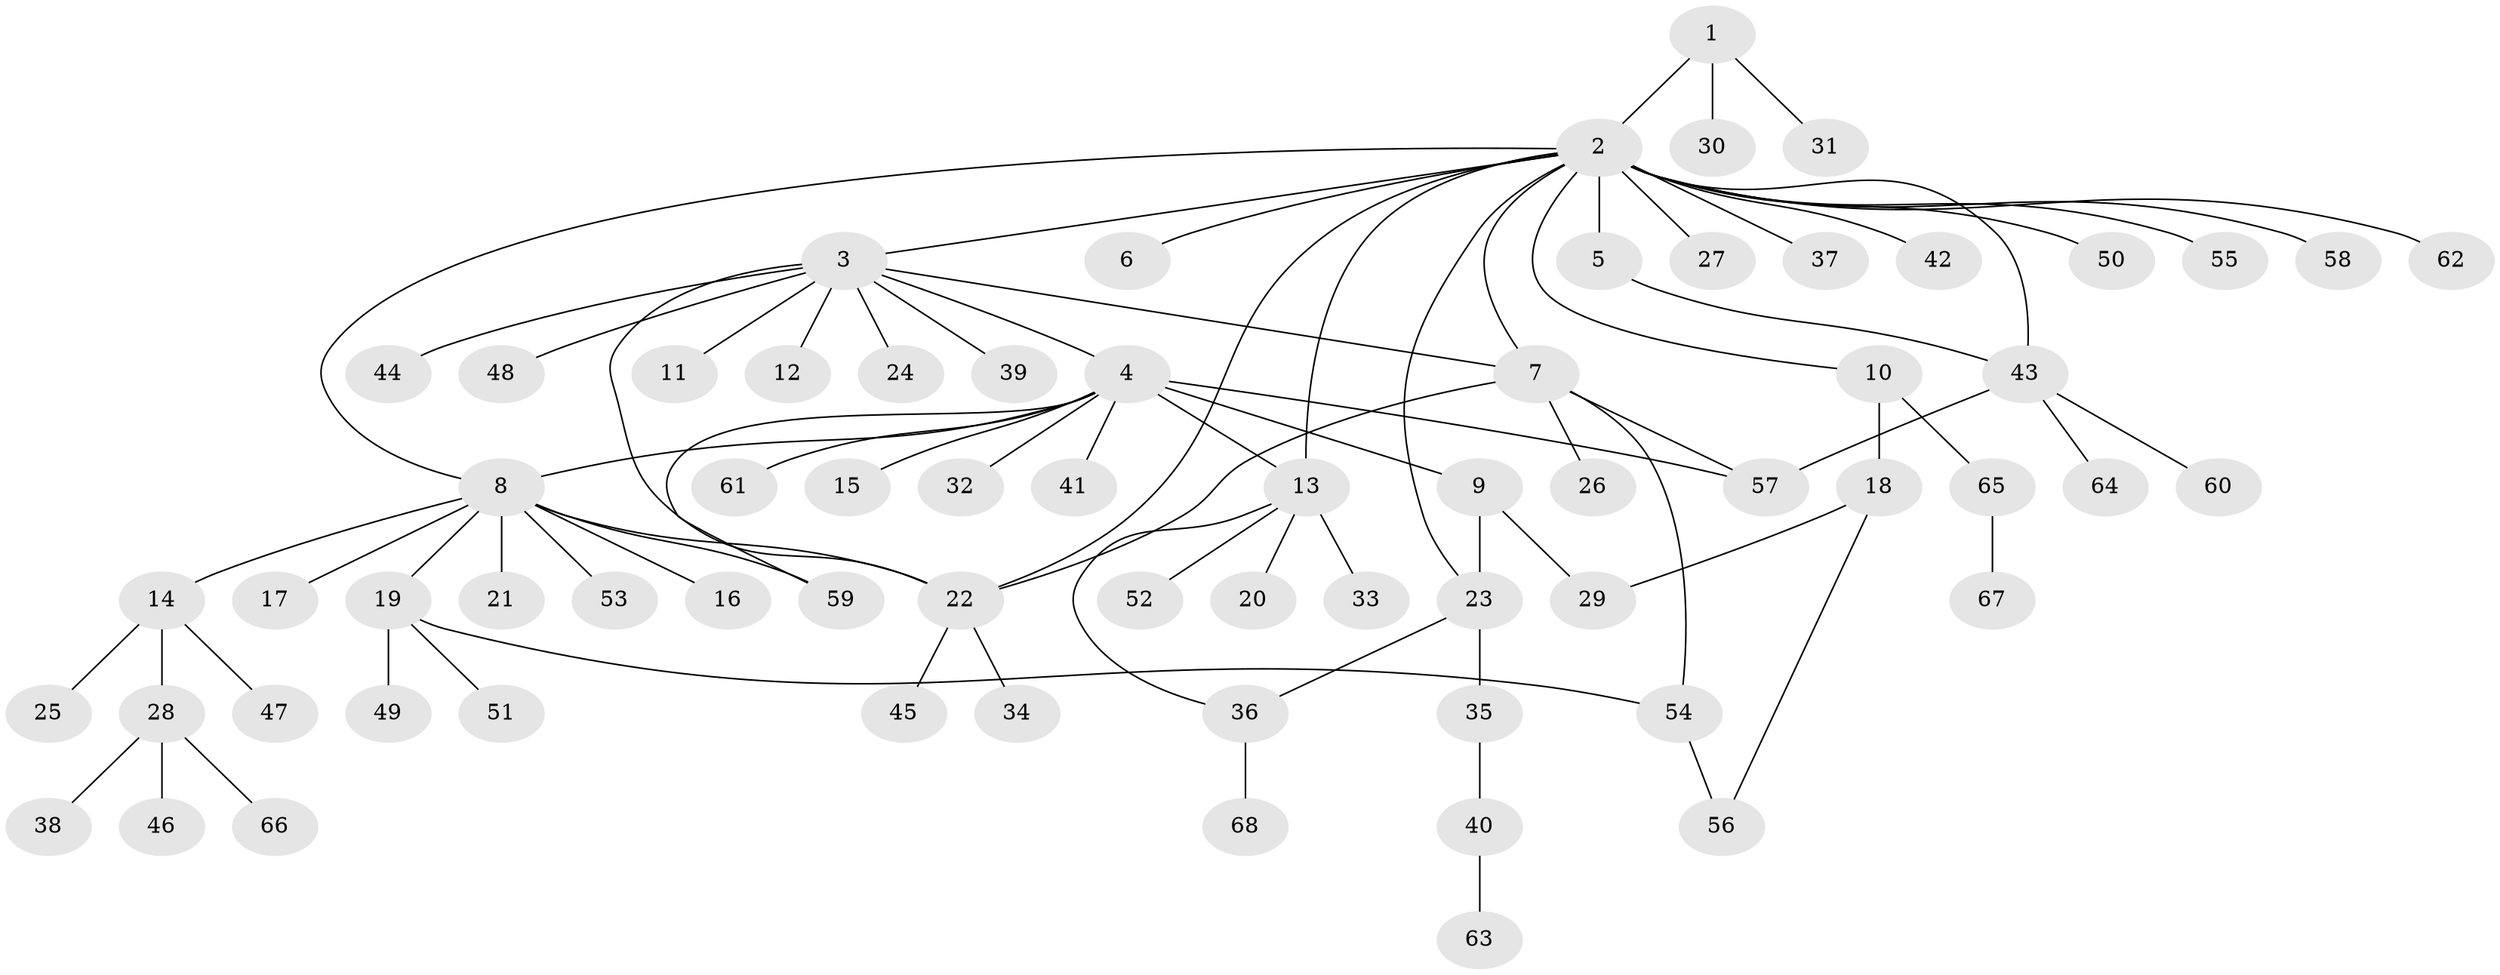 // Generated by graph-tools (version 1.1) at 2025/25/03/09/25 03:25:54]
// undirected, 68 vertices, 82 edges
graph export_dot {
graph [start="1"]
  node [color=gray90,style=filled];
  1;
  2;
  3;
  4;
  5;
  6;
  7;
  8;
  9;
  10;
  11;
  12;
  13;
  14;
  15;
  16;
  17;
  18;
  19;
  20;
  21;
  22;
  23;
  24;
  25;
  26;
  27;
  28;
  29;
  30;
  31;
  32;
  33;
  34;
  35;
  36;
  37;
  38;
  39;
  40;
  41;
  42;
  43;
  44;
  45;
  46;
  47;
  48;
  49;
  50;
  51;
  52;
  53;
  54;
  55;
  56;
  57;
  58;
  59;
  60;
  61;
  62;
  63;
  64;
  65;
  66;
  67;
  68;
  1 -- 2;
  1 -- 30;
  1 -- 31;
  2 -- 3;
  2 -- 5;
  2 -- 6;
  2 -- 7;
  2 -- 8;
  2 -- 10;
  2 -- 13;
  2 -- 22;
  2 -- 23;
  2 -- 27;
  2 -- 37;
  2 -- 42;
  2 -- 43;
  2 -- 50;
  2 -- 55;
  2 -- 58;
  2 -- 62;
  3 -- 4;
  3 -- 7;
  3 -- 11;
  3 -- 12;
  3 -- 22;
  3 -- 24;
  3 -- 39;
  3 -- 44;
  3 -- 48;
  4 -- 8;
  4 -- 9;
  4 -- 13;
  4 -- 15;
  4 -- 32;
  4 -- 41;
  4 -- 57;
  4 -- 59;
  4 -- 61;
  5 -- 43;
  7 -- 22;
  7 -- 26;
  7 -- 54;
  7 -- 57;
  8 -- 14;
  8 -- 16;
  8 -- 17;
  8 -- 19;
  8 -- 21;
  8 -- 22;
  8 -- 53;
  8 -- 59;
  9 -- 23;
  9 -- 29;
  10 -- 18;
  10 -- 65;
  13 -- 20;
  13 -- 33;
  13 -- 36;
  13 -- 52;
  14 -- 25;
  14 -- 28;
  14 -- 47;
  18 -- 29;
  18 -- 56;
  19 -- 49;
  19 -- 51;
  19 -- 54;
  22 -- 34;
  22 -- 45;
  23 -- 35;
  23 -- 36;
  28 -- 38;
  28 -- 46;
  28 -- 66;
  35 -- 40;
  36 -- 68;
  40 -- 63;
  43 -- 57;
  43 -- 60;
  43 -- 64;
  54 -- 56;
  65 -- 67;
}
